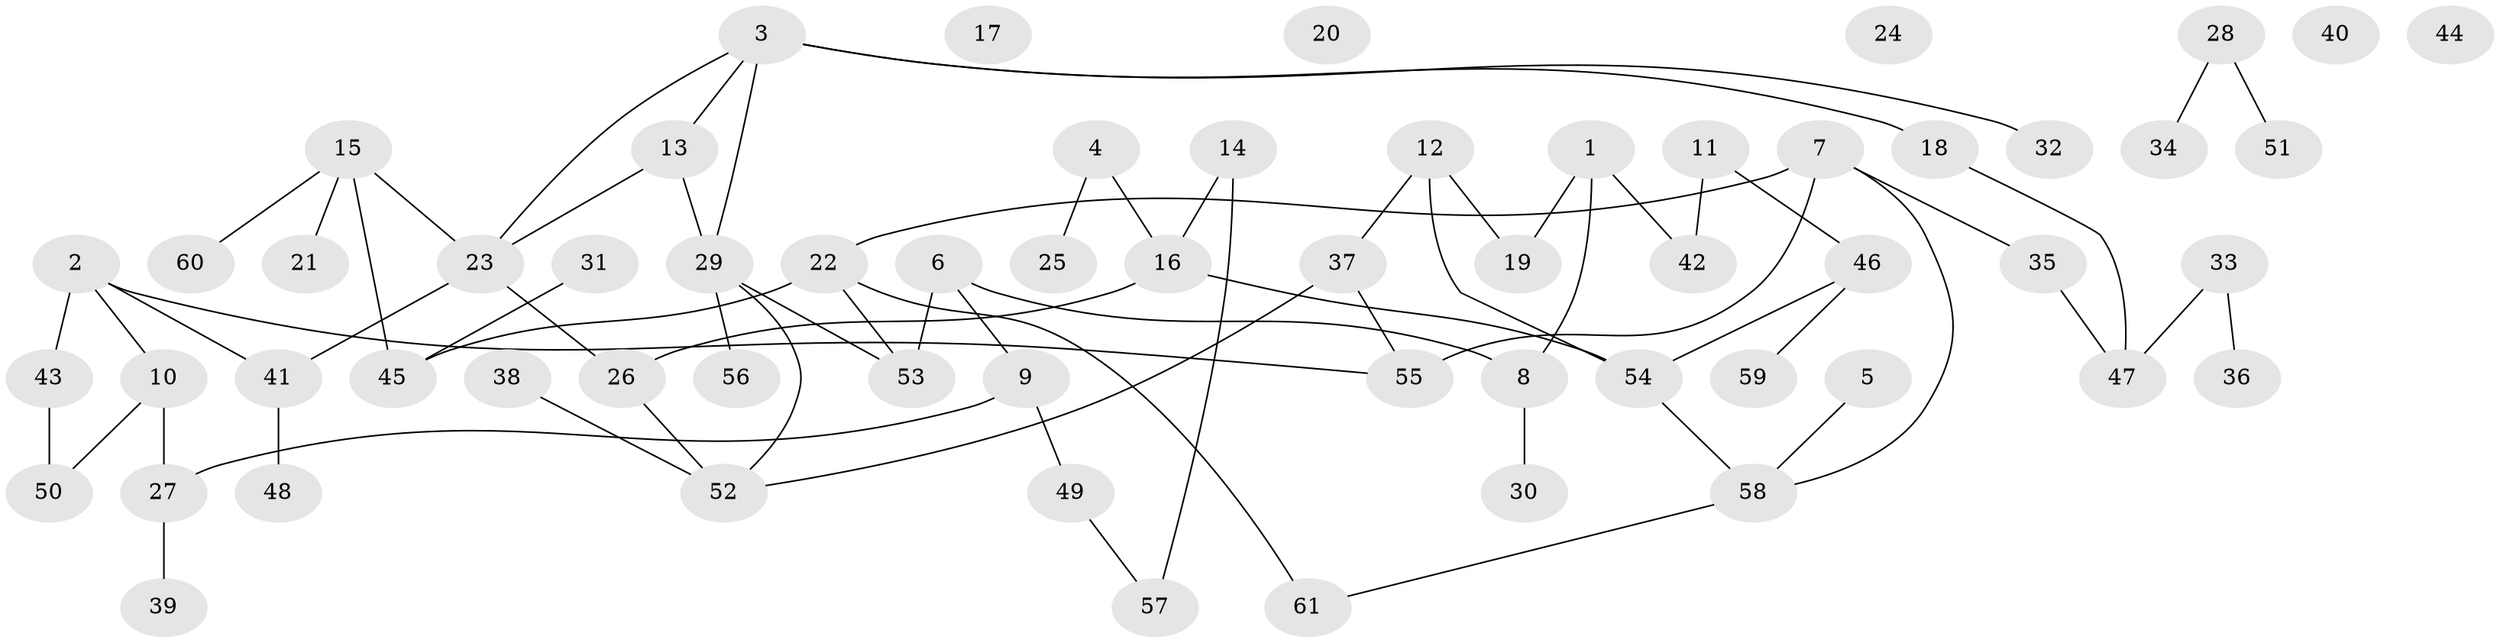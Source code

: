// coarse degree distribution, {4: 0.15625, 2: 0.21875, 1: 0.28125, 5: 0.09375, 3: 0.25}
// Generated by graph-tools (version 1.1) at 2025/35/03/04/25 23:35:47]
// undirected, 61 vertices, 69 edges
graph export_dot {
  node [color=gray90,style=filled];
  1;
  2;
  3;
  4;
  5;
  6;
  7;
  8;
  9;
  10;
  11;
  12;
  13;
  14;
  15;
  16;
  17;
  18;
  19;
  20;
  21;
  22;
  23;
  24;
  25;
  26;
  27;
  28;
  29;
  30;
  31;
  32;
  33;
  34;
  35;
  36;
  37;
  38;
  39;
  40;
  41;
  42;
  43;
  44;
  45;
  46;
  47;
  48;
  49;
  50;
  51;
  52;
  53;
  54;
  55;
  56;
  57;
  58;
  59;
  60;
  61;
  1 -- 8;
  1 -- 19;
  1 -- 42;
  2 -- 10;
  2 -- 41;
  2 -- 43;
  2 -- 55;
  3 -- 13;
  3 -- 18;
  3 -- 23;
  3 -- 29;
  3 -- 32;
  4 -- 16;
  4 -- 25;
  5 -- 58;
  6 -- 8;
  6 -- 9;
  6 -- 53;
  7 -- 22;
  7 -- 35;
  7 -- 55;
  7 -- 58;
  8 -- 30;
  9 -- 27;
  9 -- 49;
  10 -- 27;
  10 -- 50;
  11 -- 42;
  11 -- 46;
  12 -- 19;
  12 -- 37;
  12 -- 54;
  13 -- 23;
  13 -- 29;
  14 -- 16;
  14 -- 57;
  15 -- 21;
  15 -- 23;
  15 -- 45;
  15 -- 60;
  16 -- 26;
  16 -- 54;
  18 -- 47;
  22 -- 45;
  22 -- 53;
  22 -- 61;
  23 -- 26;
  23 -- 41;
  26 -- 52;
  27 -- 39;
  28 -- 34;
  28 -- 51;
  29 -- 52;
  29 -- 53;
  29 -- 56;
  31 -- 45;
  33 -- 36;
  33 -- 47;
  35 -- 47;
  37 -- 52;
  37 -- 55;
  38 -- 52;
  41 -- 48;
  43 -- 50;
  46 -- 54;
  46 -- 59;
  49 -- 57;
  54 -- 58;
  58 -- 61;
}
